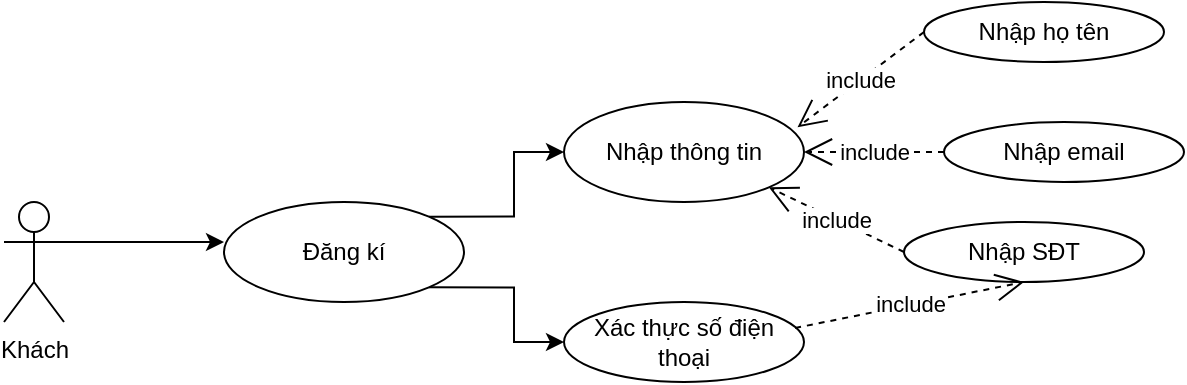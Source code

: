 <mxfile version="24.2.7" type="device">
  <diagram name="Trang-1" id="BWJFmopP48zYdoNZGAJ9">
    <mxGraphModel dx="1050" dy="557" grid="1" gridSize="10" guides="1" tooltips="1" connect="1" arrows="1" fold="1" page="1" pageScale="1" pageWidth="827" pageHeight="1169" math="0" shadow="0">
      <root>
        <mxCell id="0" />
        <mxCell id="1" parent="0" />
        <mxCell id="_FCymZ9S2tkuG4q3zd9y-1" value="Khách" style="shape=umlActor;verticalLabelPosition=bottom;verticalAlign=top;html=1;outlineConnect=0;" parent="1" vertex="1">
          <mxGeometry x="120" y="220" width="30" height="60" as="geometry" />
        </mxCell>
        <mxCell id="_FCymZ9S2tkuG4q3zd9y-3" value="" style="endArrow=classic;html=1;rounded=0;exitX=1;exitY=0.333;exitDx=0;exitDy=0;exitPerimeter=0;" parent="1" source="_FCymZ9S2tkuG4q3zd9y-1" edge="1">
          <mxGeometry width="50" height="50" relative="1" as="geometry">
            <mxPoint x="200" y="250" as="sourcePoint" />
            <mxPoint x="230" y="240" as="targetPoint" />
          </mxGeometry>
        </mxCell>
        <mxCell id="1rK1nvjZ8ww3jmQm1_wA-1" style="edgeStyle=orthogonalEdgeStyle;rounded=0;orthogonalLoop=1;jettySize=auto;html=1;exitX=1;exitY=1;exitDx=0;exitDy=0;entryX=0;entryY=0.5;entryDx=0;entryDy=0;" edge="1" parent="1" source="_FCymZ9S2tkuG4q3zd9y-4" target="_FCymZ9S2tkuG4q3zd9y-19">
          <mxGeometry relative="1" as="geometry" />
        </mxCell>
        <mxCell id="1rK1nvjZ8ww3jmQm1_wA-2" style="edgeStyle=orthogonalEdgeStyle;rounded=0;orthogonalLoop=1;jettySize=auto;html=1;exitX=1;exitY=0;exitDx=0;exitDy=0;entryX=0;entryY=0.5;entryDx=0;entryDy=0;" edge="1" parent="1" source="_FCymZ9S2tkuG4q3zd9y-4" target="_FCymZ9S2tkuG4q3zd9y-6">
          <mxGeometry relative="1" as="geometry" />
        </mxCell>
        <mxCell id="_FCymZ9S2tkuG4q3zd9y-4" value="Đăng kí" style="ellipse;whiteSpace=wrap;html=1;" parent="1" vertex="1">
          <mxGeometry x="230" y="220" width="120" height="50" as="geometry" />
        </mxCell>
        <mxCell id="_FCymZ9S2tkuG4q3zd9y-6" value="Nhập thông tin" style="ellipse;whiteSpace=wrap;html=1;" parent="1" vertex="1">
          <mxGeometry x="400" y="170" width="120" height="50" as="geometry" />
        </mxCell>
        <mxCell id="_FCymZ9S2tkuG4q3zd9y-8" value="Nhậ&lt;span style=&quot;color: rgba(0, 0, 0, 0); font-family: monospace; font-size: 0px; text-align: start; text-wrap: nowrap;&quot;&gt;%3CmxGraphModel%3E%3Croot%3E%3CmxCell%20id%3D%220%22%2F%3E%3CmxCell%20id%3D%221%22%20parent%3D%220%22%2F%3E%3CmxCell%20id%3D%222%22%20value%3D%22Nh%E1%BA%ADp%20th%C3%B4ng%20tin%22%20style%3D%22ellipse%3BwhiteSpace%3Dwrap%3Bhtml%3D1%3B%22%20vertex%3D%221%22%20parent%3D%221%22%3E%3CmxGeometry%20x%3D%22414%22%20y%3D%22110%22%20width%3D%22120%22%20height%3D%2250%22%20as%3D%22geometry%22%2F%3E%3C%2FmxCell%3E%3C%2Froot%3E%3C%2FmxGraphModel%3E&lt;/span&gt;p SĐT&lt;span style=&quot;color: rgba(0, 0, 0, 0); font-family: monospace; font-size: 0px; text-align: start; text-wrap: nowrap;&quot;&gt;%3CmxGraphModel%3E%3Croot%3E%3CmxCell%20id%3D%220%22%2F%3E%3CmxCell%20id%3D%221%22%20parent%3D%220%22%2F%3E%3CmxCell%20id%3D%222%22%20value%3D%22Nh%E1%BA%ADp%20th%C3%B4ng%20tin%22%20style%3D%22ellipse%3BwhiteSpace%3Dwrap%3Bhtml%3D1%3B%22%20vertex%3D%221%22%20parent%3D%221%22%3E%3CmxGeometry%20x%3D%22414%22%20y%3D%22110%22%20width%3D%22120%22%20height%3D%2250%22%20as%3D%22geometry%22%2F%3E%3C%2FmxCell%3E%3C%2Froot%3E%3C%2FmxGraphModel%3E&lt;/span&gt;" style="ellipse;whiteSpace=wrap;html=1;" parent="1" vertex="1">
          <mxGeometry x="570" y="230" width="120" height="30" as="geometry" />
        </mxCell>
        <mxCell id="_FCymZ9S2tkuG4q3zd9y-9" value="Nhập họ tên" style="ellipse;whiteSpace=wrap;html=1;" parent="1" vertex="1">
          <mxGeometry x="580" y="120" width="120" height="30" as="geometry" />
        </mxCell>
        <mxCell id="_FCymZ9S2tkuG4q3zd9y-10" value="Nhập email" style="ellipse;whiteSpace=wrap;html=1;" parent="1" vertex="1">
          <mxGeometry x="590" y="180" width="120" height="30" as="geometry" />
        </mxCell>
        <mxCell id="_FCymZ9S2tkuG4q3zd9y-19" value="Xác thực số điện thoại" style="ellipse;whiteSpace=wrap;html=1;" parent="1" vertex="1">
          <mxGeometry x="400" y="270" width="120" height="40" as="geometry" />
        </mxCell>
        <mxCell id="_FCymZ9S2tkuG4q3zd9y-22" value="include" style="endArrow=open;endSize=12;dashed=1;html=1;rounded=0;exitX=0.963;exitY=0.325;exitDx=0;exitDy=0;entryX=0.5;entryY=1;entryDx=0;entryDy=0;exitPerimeter=0;" parent="1" source="_FCymZ9S2tkuG4q3zd9y-19" target="_FCymZ9S2tkuG4q3zd9y-8" edge="1">
          <mxGeometry width="160" relative="1" as="geometry">
            <mxPoint x="504" y="174" as="sourcePoint" />
            <mxPoint x="590" y="195" as="targetPoint" />
          </mxGeometry>
        </mxCell>
        <mxCell id="9kgSQbeulP_sz_xN8hX2-1" value="include" style="endArrow=open;endSize=12;dashed=1;html=1;rounded=0;exitX=0;exitY=0.5;exitDx=0;exitDy=0;entryX=1;entryY=1;entryDx=0;entryDy=0;" parent="1" source="_FCymZ9S2tkuG4q3zd9y-8" target="_FCymZ9S2tkuG4q3zd9y-6" edge="1">
          <mxGeometry width="160" relative="1" as="geometry">
            <mxPoint x="526" y="363" as="sourcePoint" />
            <mxPoint x="650" y="210" as="targetPoint" />
          </mxGeometry>
        </mxCell>
        <mxCell id="9kgSQbeulP_sz_xN8hX2-2" value="include" style="endArrow=open;endSize=12;dashed=1;html=1;rounded=0;exitX=0;exitY=0.5;exitDx=0;exitDy=0;entryX=1;entryY=0.5;entryDx=0;entryDy=0;" parent="1" source="_FCymZ9S2tkuG4q3zd9y-10" target="_FCymZ9S2tkuG4q3zd9y-6" edge="1">
          <mxGeometry width="160" relative="1" as="geometry">
            <mxPoint x="456" y="280" as="sourcePoint" />
            <mxPoint x="580" y="127" as="targetPoint" />
          </mxGeometry>
        </mxCell>
        <mxCell id="9kgSQbeulP_sz_xN8hX2-3" value="include" style="endArrow=open;endSize=12;dashed=1;html=1;rounded=0;exitX=0;exitY=0.5;exitDx=0;exitDy=0;entryX=0.973;entryY=0.252;entryDx=0;entryDy=0;entryPerimeter=0;" parent="1" source="_FCymZ9S2tkuG4q3zd9y-9" target="_FCymZ9S2tkuG4q3zd9y-6" edge="1">
          <mxGeometry width="160" relative="1" as="geometry">
            <mxPoint x="546" y="383" as="sourcePoint" />
            <mxPoint x="670" y="230" as="targetPoint" />
          </mxGeometry>
        </mxCell>
      </root>
    </mxGraphModel>
  </diagram>
</mxfile>
